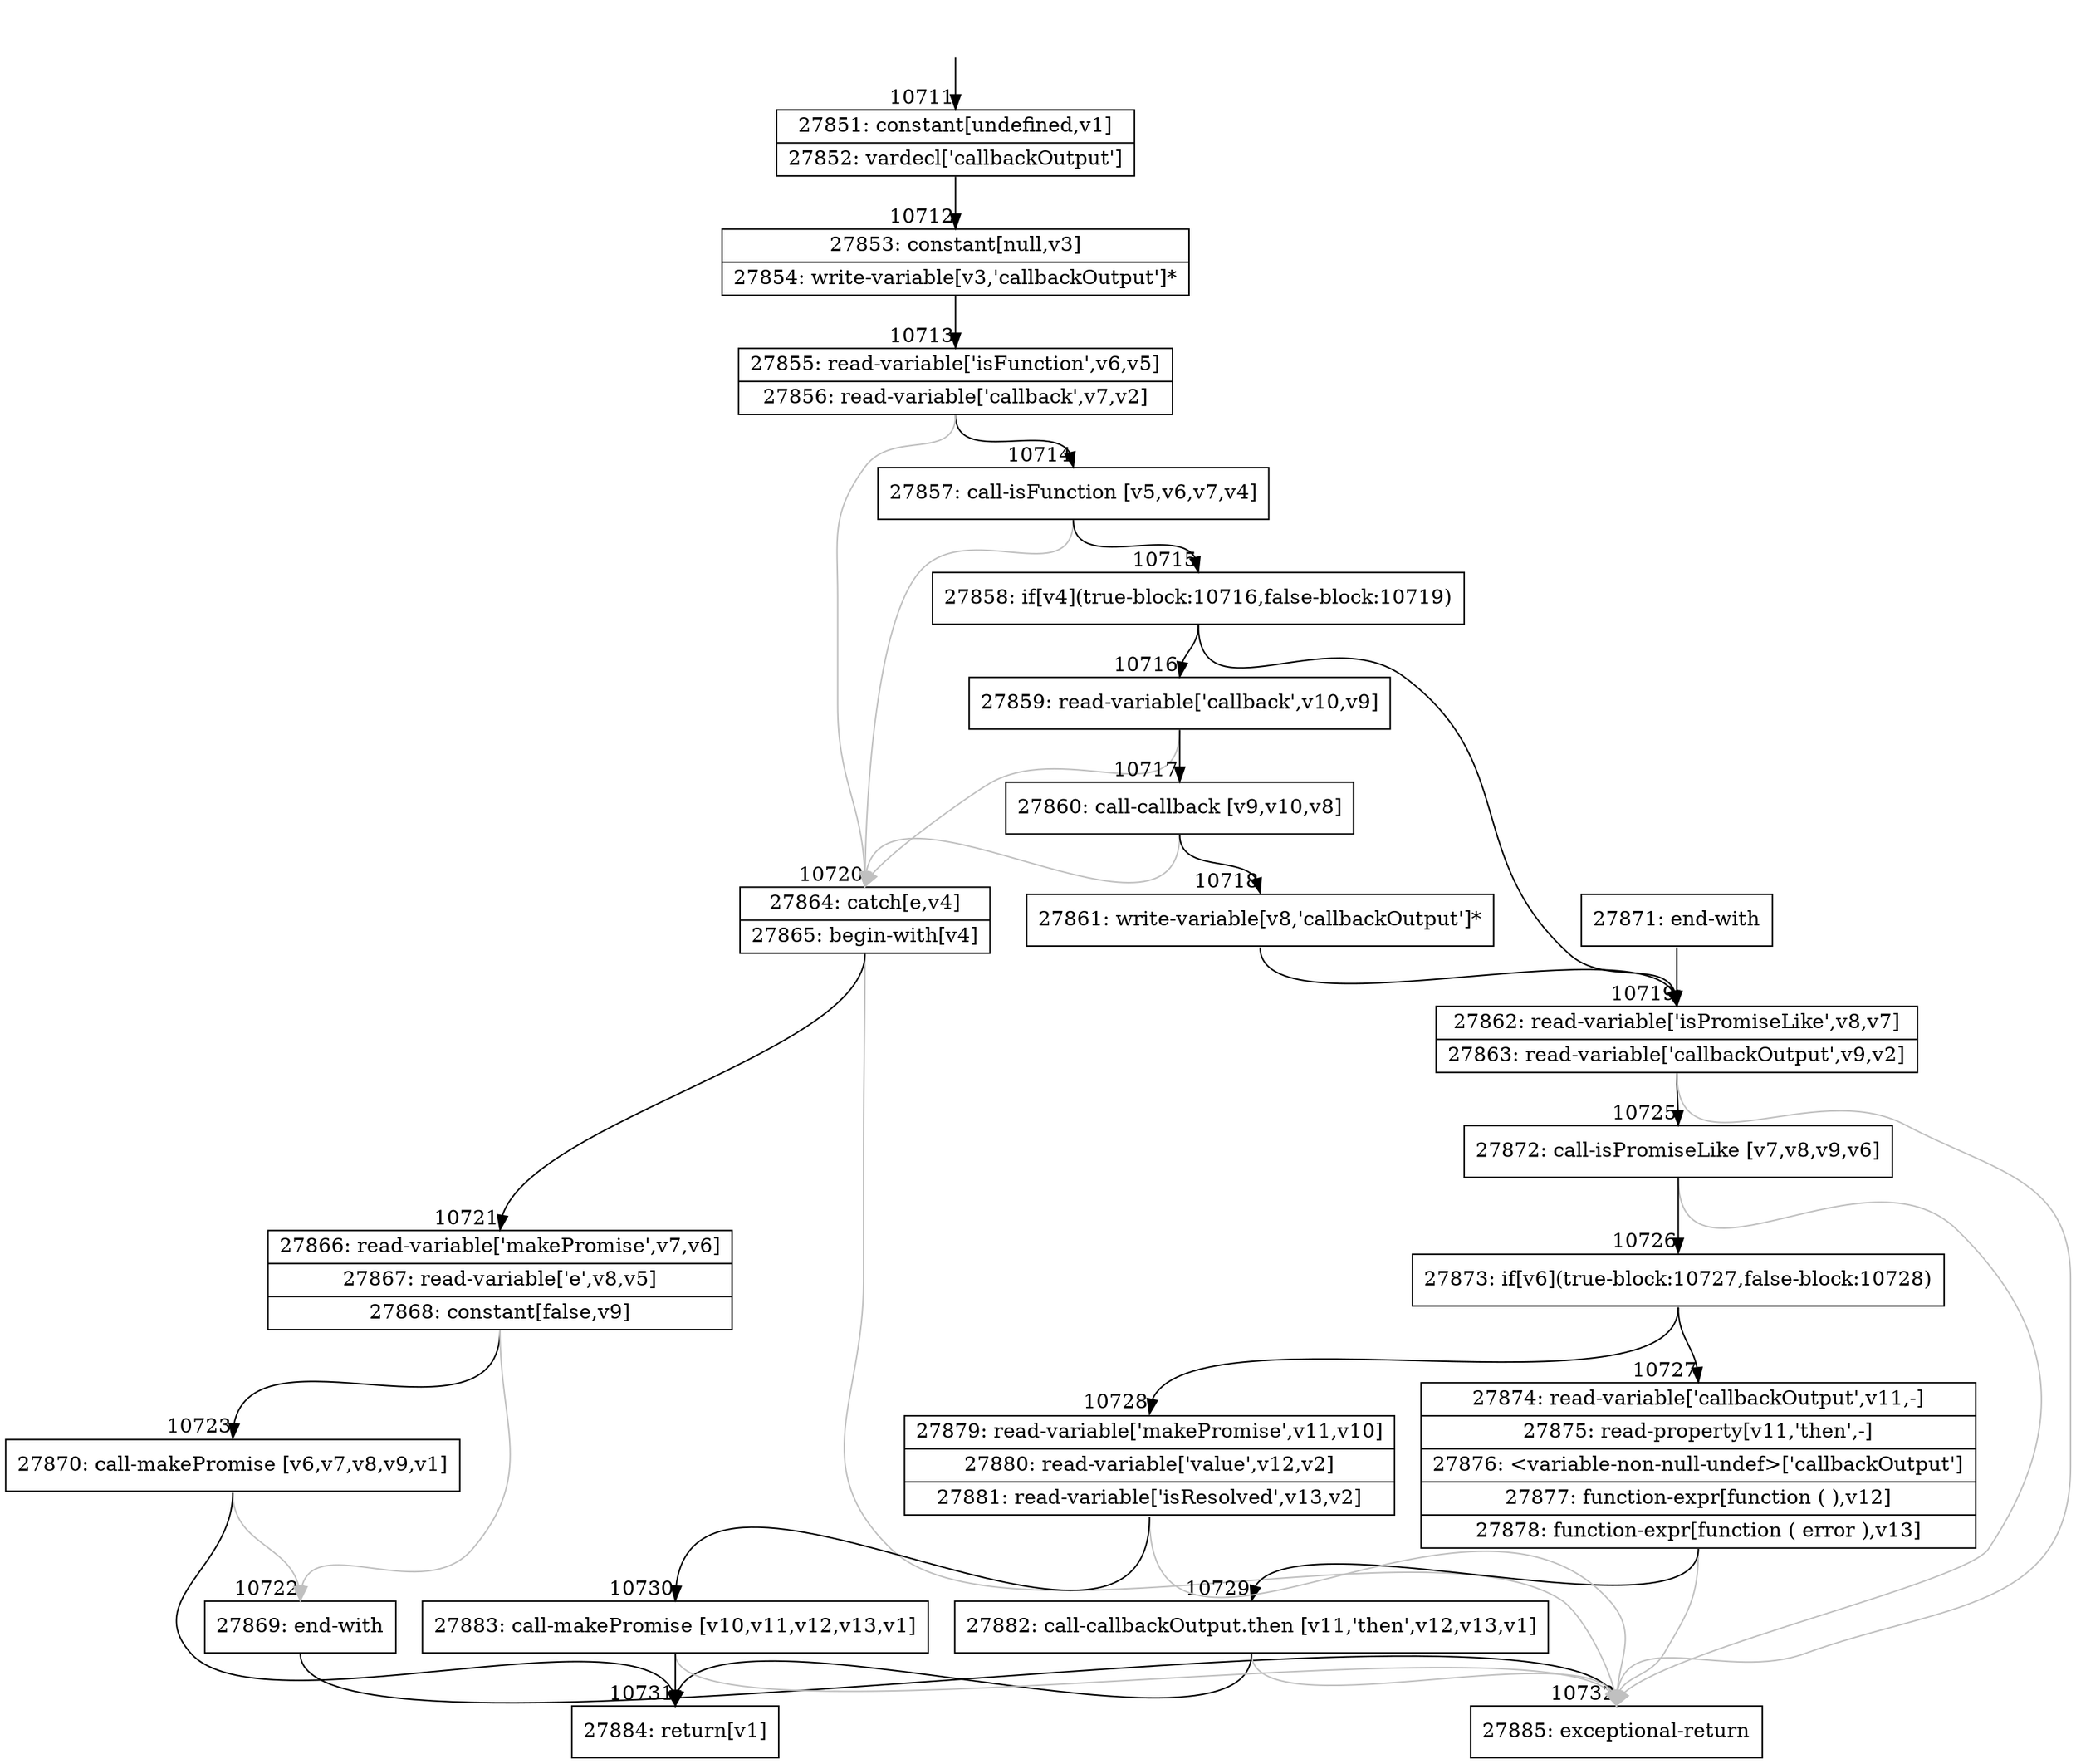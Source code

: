 digraph {
rankdir="TD"
BB_entry822[shape=none,label=""];
BB_entry822 -> BB10711 [tailport=s, headport=n, headlabel="    10711"]
BB10711 [shape=record label="{27851: constant[undefined,v1]|27852: vardecl['callbackOutput']}" ] 
BB10711 -> BB10712 [tailport=s, headport=n, headlabel="      10712"]
BB10712 [shape=record label="{27853: constant[null,v3]|27854: write-variable[v3,'callbackOutput']*}" ] 
BB10712 -> BB10713 [tailport=s, headport=n, headlabel="      10713"]
BB10713 [shape=record label="{27855: read-variable['isFunction',v6,v5]|27856: read-variable['callback',v7,v2]}" ] 
BB10713 -> BB10714 [tailport=s, headport=n, headlabel="      10714"]
BB10713 -> BB10720 [tailport=s, headport=n, color=gray, headlabel="      10720"]
BB10714 [shape=record label="{27857: call-isFunction [v5,v6,v7,v4]}" ] 
BB10714 -> BB10715 [tailport=s, headport=n, headlabel="      10715"]
BB10714 -> BB10720 [tailport=s, headport=n, color=gray]
BB10715 [shape=record label="{27858: if[v4](true-block:10716,false-block:10719)}" ] 
BB10715 -> BB10716 [tailport=s, headport=n, headlabel="      10716"]
BB10715 -> BB10719 [tailport=s, headport=n, headlabel="      10719"]
BB10716 [shape=record label="{27859: read-variable['callback',v10,v9]}" ] 
BB10716 -> BB10717 [tailport=s, headport=n, headlabel="      10717"]
BB10716 -> BB10720 [tailport=s, headport=n, color=gray]
BB10717 [shape=record label="{27860: call-callback [v9,v10,v8]}" ] 
BB10717 -> BB10718 [tailport=s, headport=n, headlabel="      10718"]
BB10717 -> BB10720 [tailport=s, headport=n, color=gray]
BB10718 [shape=record label="{27861: write-variable[v8,'callbackOutput']*}" ] 
BB10718 -> BB10719 [tailport=s, headport=n]
BB10719 [shape=record label="{27862: read-variable['isPromiseLike',v8,v7]|27863: read-variable['callbackOutput',v9,v2]}" ] 
BB10719 -> BB10725 [tailport=s, headport=n, headlabel="      10725"]
BB10719 -> BB10732 [tailport=s, headport=n, color=gray, headlabel="      10732"]
BB10720 [shape=record label="{27864: catch[e,v4]|27865: begin-with[v4]}" ] 
BB10720 -> BB10721 [tailport=s, headport=n, headlabel="      10721"]
BB10720 -> BB10732 [tailport=s, headport=n, color=gray]
BB10721 [shape=record label="{27866: read-variable['makePromise',v7,v6]|27867: read-variable['e',v8,v5]|27868: constant[false,v9]}" ] 
BB10721 -> BB10723 [tailport=s, headport=n, headlabel="      10723"]
BB10721 -> BB10722 [tailport=s, headport=n, color=gray, headlabel="      10722"]
BB10722 [shape=record label="{27869: end-with}" ] 
BB10722 -> BB10732 [tailport=s, headport=n]
BB10723 [shape=record label="{27870: call-makePromise [v6,v7,v8,v9,v1]}" ] 
BB10723 -> BB10731 [tailport=s, headport=n, headlabel="      10731"]
BB10723 -> BB10722 [tailport=s, headport=n, color=gray]
BB10724 [shape=record label="{27871: end-with}" ] 
BB10724 -> BB10719 [tailport=s, headport=n]
BB10725 [shape=record label="{27872: call-isPromiseLike [v7,v8,v9,v6]}" ] 
BB10725 -> BB10726 [tailport=s, headport=n, headlabel="      10726"]
BB10725 -> BB10732 [tailport=s, headport=n, color=gray]
BB10726 [shape=record label="{27873: if[v6](true-block:10727,false-block:10728)}" ] 
BB10726 -> BB10727 [tailport=s, headport=n, headlabel="      10727"]
BB10726 -> BB10728 [tailport=s, headport=n, headlabel="      10728"]
BB10727 [shape=record label="{27874: read-variable['callbackOutput',v11,-]|27875: read-property[v11,'then',-]|27876: \<variable-non-null-undef\>['callbackOutput']|27877: function-expr[function ( ),v12]|27878: function-expr[function ( error ),v13]}" ] 
BB10727 -> BB10729 [tailport=s, headport=n, headlabel="      10729"]
BB10727 -> BB10732 [tailport=s, headport=n, color=gray]
BB10728 [shape=record label="{27879: read-variable['makePromise',v11,v10]|27880: read-variable['value',v12,v2]|27881: read-variable['isResolved',v13,v2]}" ] 
BB10728 -> BB10730 [tailport=s, headport=n, headlabel="      10730"]
BB10728 -> BB10732 [tailport=s, headport=n, color=gray]
BB10729 [shape=record label="{27882: call-callbackOutput.then [v11,'then',v12,v13,v1]}" ] 
BB10729 -> BB10731 [tailport=s, headport=n]
BB10729 -> BB10732 [tailport=s, headport=n, color=gray]
BB10730 [shape=record label="{27883: call-makePromise [v10,v11,v12,v13,v1]}" ] 
BB10730 -> BB10731 [tailport=s, headport=n]
BB10730 -> BB10732 [tailport=s, headport=n, color=gray]
BB10731 [shape=record label="{27884: return[v1]}" ] 
BB10732 [shape=record label="{27885: exceptional-return}" ] 
//#$~ 14727
}
